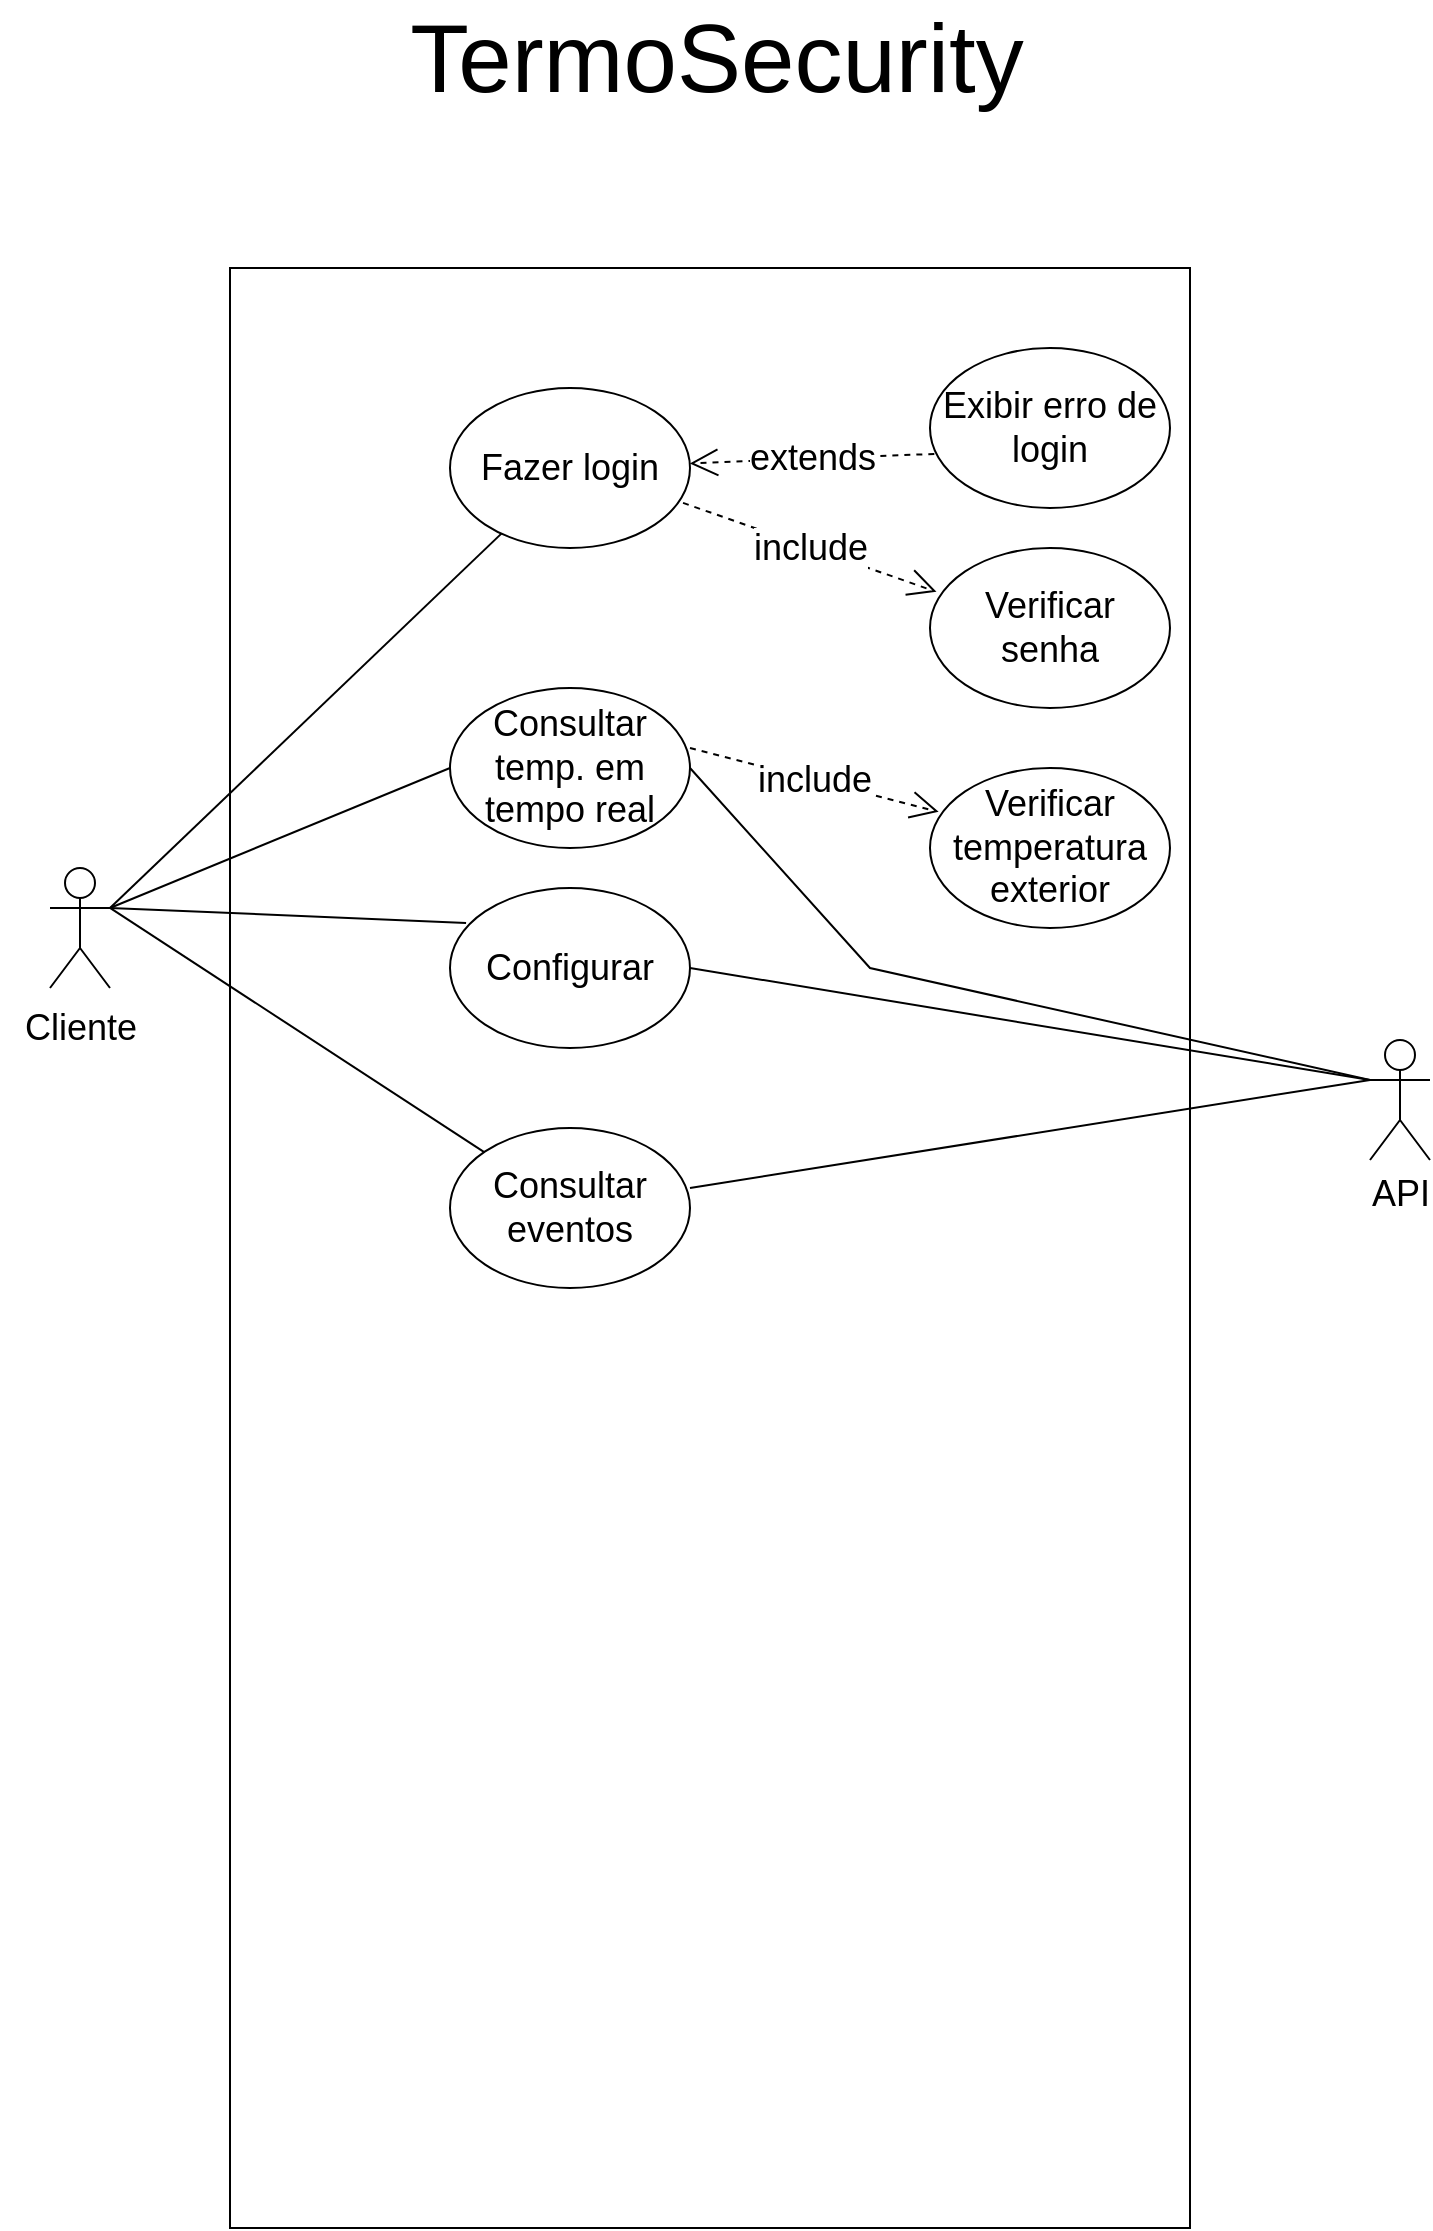 <mxfile version="20.5.1" type="device"><diagram id="AvNxr-9OfzYMfZMhrKGL" name="Página-1"><mxGraphModel dx="919" dy="1717" grid="1" gridSize="10" guides="1" tooltips="1" connect="1" arrows="1" fold="1" page="1" pageScale="1" pageWidth="827" pageHeight="1169" math="0" shadow="0"><root><mxCell id="0"/><mxCell id="1" parent="0"/><mxCell id="Hfgv18IWtSv-Z9VBwUVO-1" value="&lt;font style=&quot;font-size: 48px;&quot;&gt;TermoSecurity&lt;/font&gt;" style="text;html=1;strokeColor=none;fillColor=none;align=center;verticalAlign=middle;whiteSpace=wrap;rounded=0;" vertex="1" parent="1"><mxGeometry x="264" y="-1150" width="299" height="30" as="geometry"/></mxCell><mxCell id="Hfgv18IWtSv-Z9VBwUVO-2" value="" style="shape=umlActor;verticalLabelPosition=bottom;verticalAlign=top;html=1;outlineConnect=0;fontSize=48;" vertex="1" parent="1"><mxGeometry x="80" y="-730" width="30" height="60" as="geometry"/></mxCell><mxCell id="Hfgv18IWtSv-Z9VBwUVO-3" value="" style="rounded=0;whiteSpace=wrap;html=1;fontSize=48;" vertex="1" parent="1"><mxGeometry x="170" y="-1030" width="480" height="980" as="geometry"/></mxCell><mxCell id="Hfgv18IWtSv-Z9VBwUVO-6" value="Cliente" style="text;html=1;align=center;verticalAlign=middle;resizable=0;points=[];autosize=1;strokeColor=none;fillColor=none;fontSize=18;" vertex="1" parent="1"><mxGeometry x="55" y="-670" width="80" height="40" as="geometry"/></mxCell><mxCell id="Hfgv18IWtSv-Z9VBwUVO-7" value="API" style="shape=umlActor;verticalLabelPosition=bottom;verticalAlign=top;html=1;outlineConnect=0;fontSize=18;" vertex="1" parent="1"><mxGeometry x="740" y="-644" width="30" height="60" as="geometry"/></mxCell><mxCell id="Hfgv18IWtSv-Z9VBwUVO-8" value="Fazer login" style="ellipse;whiteSpace=wrap;html=1;fontSize=18;" vertex="1" parent="1"><mxGeometry x="280" y="-970" width="120" height="80" as="geometry"/></mxCell><mxCell id="Hfgv18IWtSv-Z9VBwUVO-9" value="Consultar temp. em tempo real" style="ellipse;whiteSpace=wrap;html=1;fontSize=18;" vertex="1" parent="1"><mxGeometry x="280" y="-820" width="120" height="80" as="geometry"/></mxCell><mxCell id="Hfgv18IWtSv-Z9VBwUVO-10" value="Configurar" style="ellipse;whiteSpace=wrap;html=1;fontSize=18;" vertex="1" parent="1"><mxGeometry x="280" y="-720" width="120" height="80" as="geometry"/></mxCell><mxCell id="Hfgv18IWtSv-Z9VBwUVO-11" value="Consultar eventos" style="ellipse;whiteSpace=wrap;html=1;fontSize=18;" vertex="1" parent="1"><mxGeometry x="280" y="-600" width="120" height="80" as="geometry"/></mxCell><mxCell id="Hfgv18IWtSv-Z9VBwUVO-12" value="" style="endArrow=none;html=1;rounded=0;fontSize=18;" edge="1" parent="1" target="Hfgv18IWtSv-Z9VBwUVO-8"><mxGeometry width="50" height="50" relative="1" as="geometry"><mxPoint x="110" y="-710" as="sourcePoint"/><mxPoint x="120" y="-900" as="targetPoint"/><Array as="points"/></mxGeometry></mxCell><mxCell id="Hfgv18IWtSv-Z9VBwUVO-14" value="" style="endArrow=none;html=1;rounded=0;fontSize=18;entryX=0;entryY=0.5;entryDx=0;entryDy=0;" edge="1" parent="1" target="Hfgv18IWtSv-Z9VBwUVO-9"><mxGeometry width="50" height="50" relative="1" as="geometry"><mxPoint x="110" y="-710" as="sourcePoint"/><mxPoint x="160" y="-820" as="targetPoint"/></mxGeometry></mxCell><mxCell id="Hfgv18IWtSv-Z9VBwUVO-15" value="" style="endArrow=none;html=1;rounded=0;fontSize=18;entryX=0.067;entryY=0.218;entryDx=0;entryDy=0;entryPerimeter=0;exitX=1;exitY=0.333;exitDx=0;exitDy=0;exitPerimeter=0;" edge="1" parent="1" source="Hfgv18IWtSv-Z9VBwUVO-2" target="Hfgv18IWtSv-Z9VBwUVO-10"><mxGeometry width="50" height="50" relative="1" as="geometry"><mxPoint x="110" y="-770" as="sourcePoint"/><mxPoint x="363" y="-790" as="targetPoint"/></mxGeometry></mxCell><mxCell id="Hfgv18IWtSv-Z9VBwUVO-16" value="" style="endArrow=none;html=1;rounded=0;fontSize=18;exitX=1;exitY=0.333;exitDx=0;exitDy=0;exitPerimeter=0;" edge="1" parent="1" source="Hfgv18IWtSv-Z9VBwUVO-2" target="Hfgv18IWtSv-Z9VBwUVO-11"><mxGeometry width="50" height="50" relative="1" as="geometry"><mxPoint x="110" y="-770" as="sourcePoint"/><mxPoint x="160" y="-820" as="targetPoint"/></mxGeometry></mxCell><mxCell id="Hfgv18IWtSv-Z9VBwUVO-17" value="" style="endArrow=none;html=1;rounded=0;fontSize=18;entryX=0;entryY=0.333;entryDx=0;entryDy=0;entryPerimeter=0;exitX=1;exitY=0.5;exitDx=0;exitDy=0;" edge="1" parent="1" source="Hfgv18IWtSv-Z9VBwUVO-9" target="Hfgv18IWtSv-Z9VBwUVO-7"><mxGeometry width="50" height="50" relative="1" as="geometry"><mxPoint x="420" y="-690" as="sourcePoint"/><mxPoint x="470" y="-740" as="targetPoint"/><Array as="points"><mxPoint x="490" y="-680"/></Array></mxGeometry></mxCell><mxCell id="Hfgv18IWtSv-Z9VBwUVO-18" value="" style="endArrow=none;html=1;rounded=0;fontSize=18;exitX=1;exitY=0.5;exitDx=0;exitDy=0;entryX=0;entryY=0.333;entryDx=0;entryDy=0;entryPerimeter=0;" edge="1" parent="1" source="Hfgv18IWtSv-Z9VBwUVO-10" target="Hfgv18IWtSv-Z9VBwUVO-7"><mxGeometry width="50" height="50" relative="1" as="geometry"><mxPoint x="690" y="-720" as="sourcePoint"/><mxPoint x="740" y="-770" as="targetPoint"/></mxGeometry></mxCell><mxCell id="Hfgv18IWtSv-Z9VBwUVO-19" value="Exibir erro de login" style="ellipse;whiteSpace=wrap;html=1;fontSize=18;" vertex="1" parent="1"><mxGeometry x="520" y="-990" width="120" height="80" as="geometry"/></mxCell><mxCell id="Hfgv18IWtSv-Z9VBwUVO-23" value="Verificar senha" style="ellipse;whiteSpace=wrap;html=1;fontSize=18;" vertex="1" parent="1"><mxGeometry x="520" y="-890" width="120" height="80" as="geometry"/></mxCell><mxCell id="Hfgv18IWtSv-Z9VBwUVO-24" value="include" style="endArrow=open;endSize=12;dashed=1;html=1;rounded=0;fontSize=18;entryX=0.027;entryY=0.274;entryDx=0;entryDy=0;entryPerimeter=0;exitX=0.971;exitY=0.718;exitDx=0;exitDy=0;exitPerimeter=0;" edge="1" parent="1" source="Hfgv18IWtSv-Z9VBwUVO-8" target="Hfgv18IWtSv-Z9VBwUVO-23"><mxGeometry width="160" relative="1" as="geometry"><mxPoint x="430" y="-920.56" as="sourcePoint"/><mxPoint x="590" y="-920.56" as="targetPoint"/></mxGeometry></mxCell><mxCell id="Hfgv18IWtSv-Z9VBwUVO-28" value="extends" style="endArrow=open;endSize=12;dashed=1;html=1;rounded=0;fontSize=18;exitX=0.018;exitY=0.662;exitDx=0;exitDy=0;exitPerimeter=0;" edge="1" parent="1" source="Hfgv18IWtSv-Z9VBwUVO-19" target="Hfgv18IWtSv-Z9VBwUVO-8"><mxGeometry width="160" relative="1" as="geometry"><mxPoint x="370" y="-730" as="sourcePoint"/><mxPoint x="530" y="-730" as="targetPoint"/></mxGeometry></mxCell><mxCell id="Hfgv18IWtSv-Z9VBwUVO-30" value="Verificar temperatura exterior" style="ellipse;whiteSpace=wrap;html=1;fontSize=18;" vertex="1" parent="1"><mxGeometry x="520" y="-780" width="120" height="80" as="geometry"/></mxCell><mxCell id="Hfgv18IWtSv-Z9VBwUVO-31" value="include" style="endArrow=open;endSize=12;dashed=1;html=1;rounded=0;fontSize=18;entryX=0.036;entryY=0.274;entryDx=0;entryDy=0;entryPerimeter=0;exitX=0.971;exitY=0.718;exitDx=0;exitDy=0;exitPerimeter=0;" edge="1" parent="1" target="Hfgv18IWtSv-Z9VBwUVO-30"><mxGeometry width="160" relative="1" as="geometry"><mxPoint x="400" y="-790" as="sourcePoint"/><mxPoint x="526.72" y="-745.52" as="targetPoint"/></mxGeometry></mxCell><mxCell id="Hfgv18IWtSv-Z9VBwUVO-32" value="" style="endArrow=none;html=1;rounded=0;fontSize=18;entryX=0;entryY=0.333;entryDx=0;entryDy=0;entryPerimeter=0;" edge="1" parent="1" target="Hfgv18IWtSv-Z9VBwUVO-7"><mxGeometry width="50" height="50" relative="1" as="geometry"><mxPoint x="400" y="-570" as="sourcePoint"/><mxPoint x="450" y="-620" as="targetPoint"/></mxGeometry></mxCell></root></mxGraphModel></diagram></mxfile>